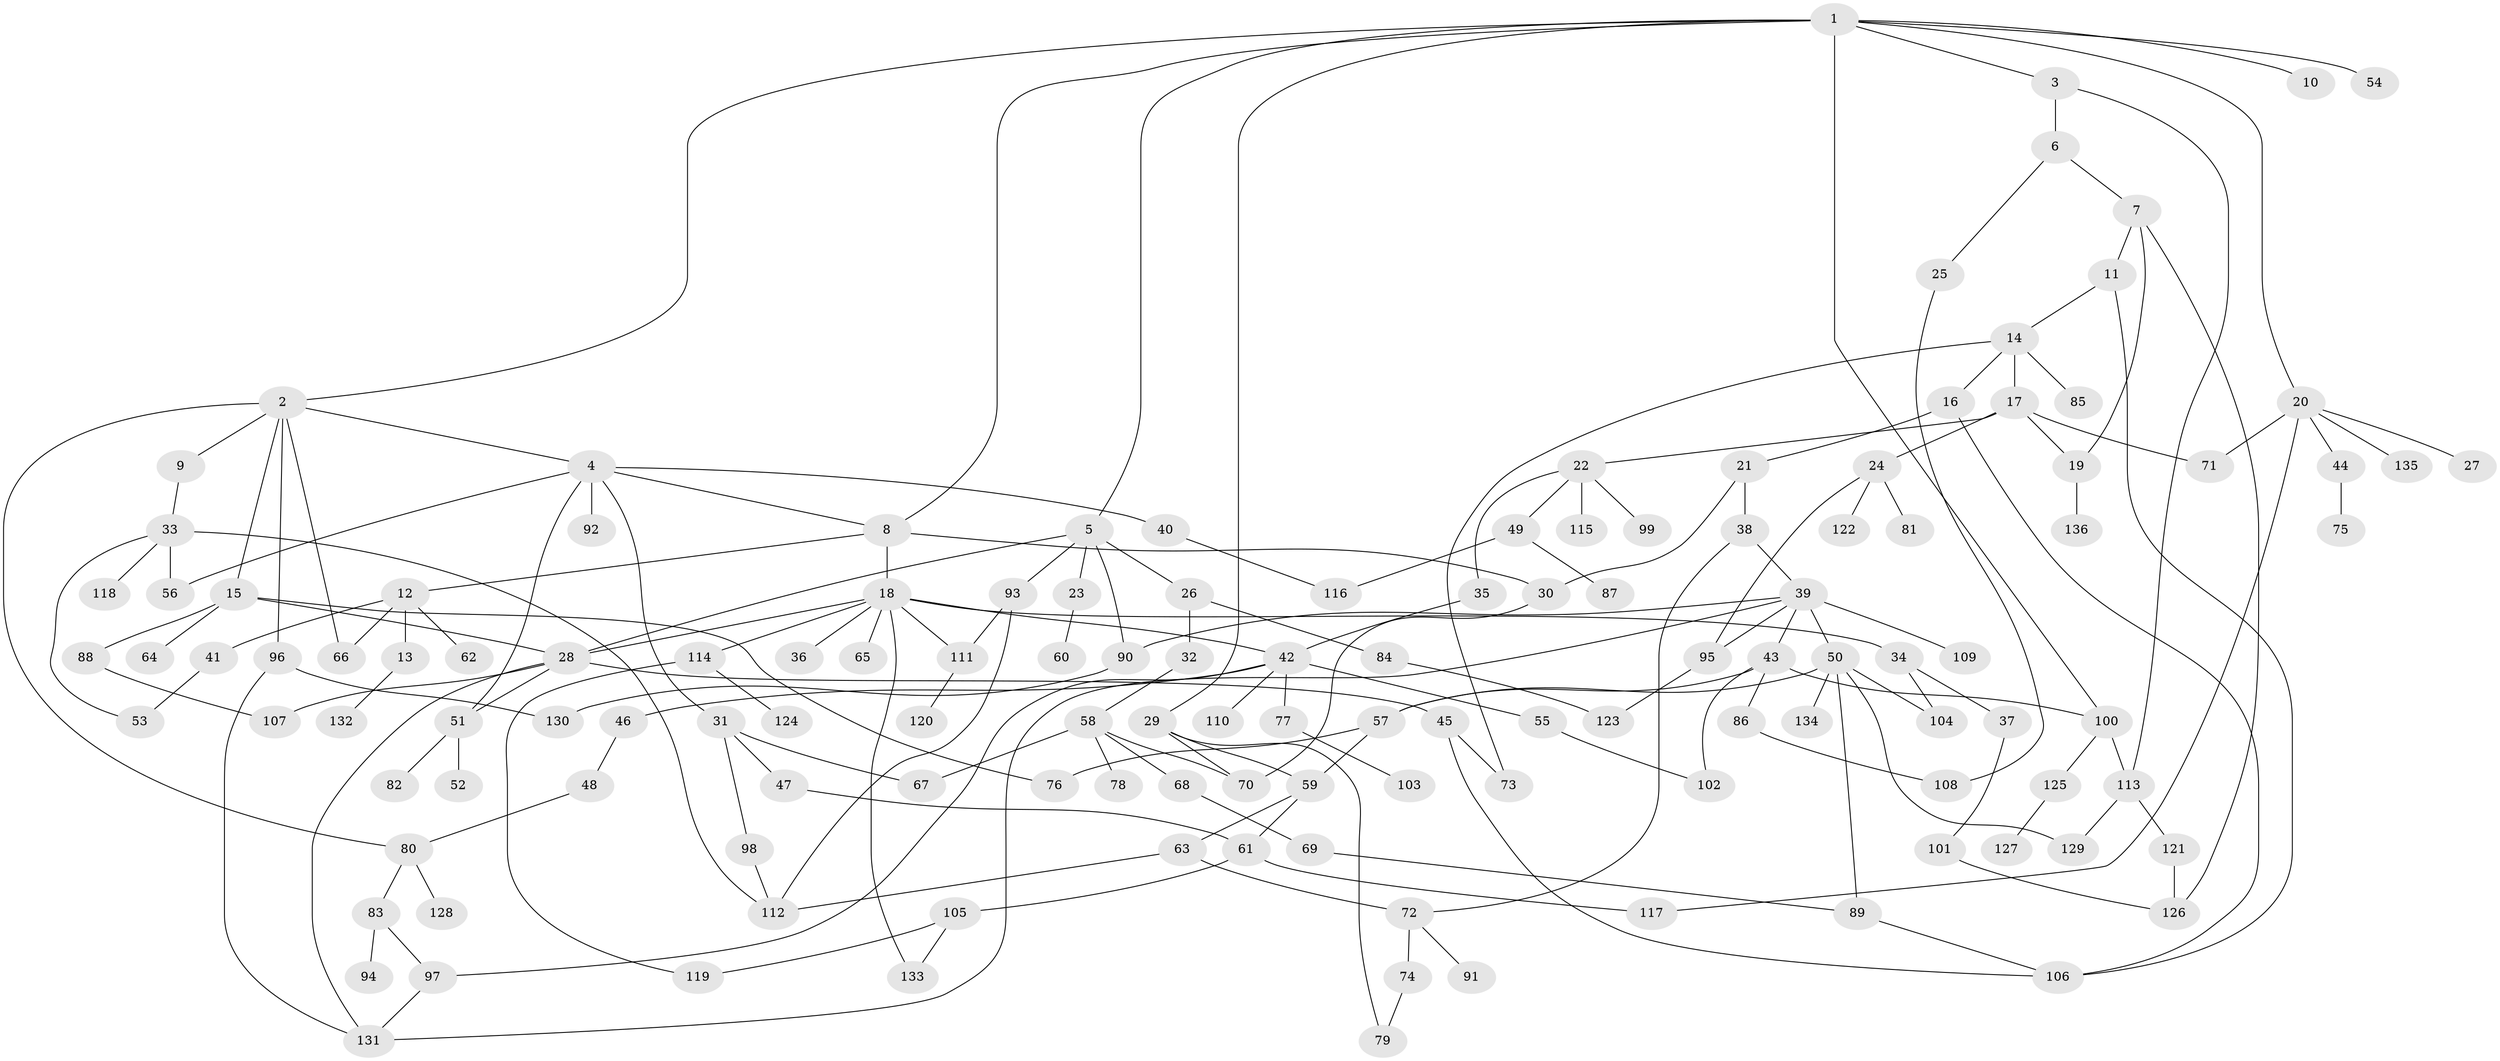 // Generated by graph-tools (version 1.1) at 2025/01/03/09/25 03:01:11]
// undirected, 136 vertices, 186 edges
graph export_dot {
graph [start="1"]
  node [color=gray90,style=filled];
  1;
  2;
  3;
  4;
  5;
  6;
  7;
  8;
  9;
  10;
  11;
  12;
  13;
  14;
  15;
  16;
  17;
  18;
  19;
  20;
  21;
  22;
  23;
  24;
  25;
  26;
  27;
  28;
  29;
  30;
  31;
  32;
  33;
  34;
  35;
  36;
  37;
  38;
  39;
  40;
  41;
  42;
  43;
  44;
  45;
  46;
  47;
  48;
  49;
  50;
  51;
  52;
  53;
  54;
  55;
  56;
  57;
  58;
  59;
  60;
  61;
  62;
  63;
  64;
  65;
  66;
  67;
  68;
  69;
  70;
  71;
  72;
  73;
  74;
  75;
  76;
  77;
  78;
  79;
  80;
  81;
  82;
  83;
  84;
  85;
  86;
  87;
  88;
  89;
  90;
  91;
  92;
  93;
  94;
  95;
  96;
  97;
  98;
  99;
  100;
  101;
  102;
  103;
  104;
  105;
  106;
  107;
  108;
  109;
  110;
  111;
  112;
  113;
  114;
  115;
  116;
  117;
  118;
  119;
  120;
  121;
  122;
  123;
  124;
  125;
  126;
  127;
  128;
  129;
  130;
  131;
  132;
  133;
  134;
  135;
  136;
  1 -- 2;
  1 -- 3;
  1 -- 5;
  1 -- 10;
  1 -- 20;
  1 -- 29;
  1 -- 54;
  1 -- 100;
  1 -- 8;
  2 -- 4;
  2 -- 9;
  2 -- 15;
  2 -- 66;
  2 -- 96;
  2 -- 80;
  3 -- 6;
  3 -- 113;
  4 -- 8;
  4 -- 31;
  4 -- 40;
  4 -- 51;
  4 -- 92;
  4 -- 56;
  5 -- 23;
  5 -- 26;
  5 -- 90;
  5 -- 93;
  5 -- 28;
  6 -- 7;
  6 -- 25;
  7 -- 11;
  7 -- 19;
  7 -- 126;
  8 -- 12;
  8 -- 18;
  8 -- 30;
  9 -- 33;
  11 -- 14;
  11 -- 106;
  12 -- 13;
  12 -- 41;
  12 -- 62;
  12 -- 66;
  13 -- 132;
  14 -- 16;
  14 -- 17;
  14 -- 85;
  14 -- 73;
  15 -- 64;
  15 -- 88;
  15 -- 28;
  15 -- 76;
  16 -- 21;
  16 -- 106;
  17 -- 19;
  17 -- 22;
  17 -- 24;
  17 -- 71;
  18 -- 28;
  18 -- 34;
  18 -- 36;
  18 -- 65;
  18 -- 111;
  18 -- 114;
  18 -- 133;
  18 -- 42;
  19 -- 136;
  20 -- 27;
  20 -- 44;
  20 -- 117;
  20 -- 135;
  20 -- 71;
  21 -- 30;
  21 -- 38;
  22 -- 35;
  22 -- 49;
  22 -- 99;
  22 -- 115;
  23 -- 60;
  24 -- 81;
  24 -- 95;
  24 -- 122;
  25 -- 108;
  26 -- 32;
  26 -- 84;
  28 -- 45;
  28 -- 131;
  28 -- 107;
  28 -- 51;
  29 -- 59;
  29 -- 70;
  29 -- 79;
  30 -- 70;
  31 -- 47;
  31 -- 98;
  31 -- 67;
  32 -- 58;
  33 -- 56;
  33 -- 112;
  33 -- 118;
  33 -- 53;
  34 -- 37;
  34 -- 104;
  35 -- 42;
  37 -- 101;
  38 -- 39;
  38 -- 72;
  39 -- 43;
  39 -- 50;
  39 -- 109;
  39 -- 131;
  39 -- 95;
  39 -- 90;
  40 -- 116;
  41 -- 53;
  42 -- 46;
  42 -- 55;
  42 -- 77;
  42 -- 97;
  42 -- 110;
  43 -- 57;
  43 -- 86;
  43 -- 102;
  43 -- 100;
  44 -- 75;
  45 -- 73;
  45 -- 106;
  46 -- 48;
  47 -- 61;
  48 -- 80;
  49 -- 87;
  49 -- 116;
  50 -- 134;
  50 -- 104;
  50 -- 129;
  50 -- 57;
  50 -- 89;
  51 -- 52;
  51 -- 82;
  55 -- 102;
  57 -- 76;
  57 -- 59;
  58 -- 67;
  58 -- 68;
  58 -- 78;
  58 -- 70;
  59 -- 63;
  59 -- 61;
  61 -- 105;
  61 -- 117;
  63 -- 72;
  63 -- 112;
  68 -- 69;
  69 -- 89;
  72 -- 74;
  72 -- 91;
  74 -- 79;
  77 -- 103;
  80 -- 83;
  80 -- 128;
  83 -- 94;
  83 -- 97;
  84 -- 123;
  86 -- 108;
  88 -- 107;
  89 -- 106;
  90 -- 130;
  93 -- 111;
  93 -- 112;
  95 -- 123;
  96 -- 131;
  96 -- 130;
  97 -- 131;
  98 -- 112;
  100 -- 113;
  100 -- 125;
  101 -- 126;
  105 -- 119;
  105 -- 133;
  111 -- 120;
  113 -- 121;
  113 -- 129;
  114 -- 124;
  114 -- 119;
  121 -- 126;
  125 -- 127;
}
